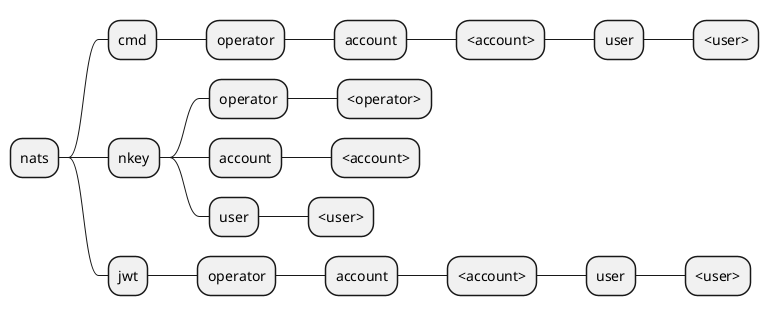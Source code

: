 @startmindmap
* nats
** cmd
*** operator
**** account
***** <account>
****** user
******* <user>
** nkey
*** operator
**** <operator>
*** account
**** <account>
*** user
**** <user>
** jwt
*** operator
**** account
***** <account>
****** user
******* <user>

@endmindmap